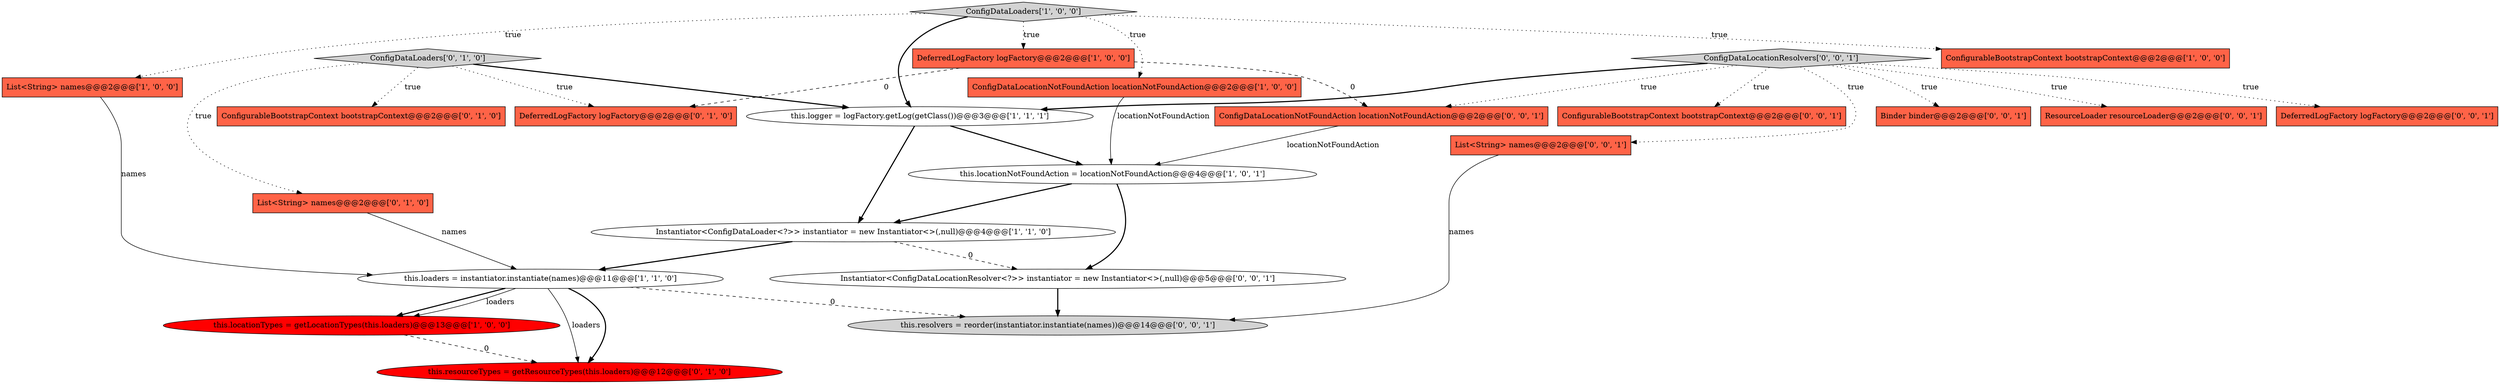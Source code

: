 digraph {
0 [style = filled, label = "Instantiator<ConfigDataLoader<?>> instantiator = new Instantiator<>(,null)@@@4@@@['1', '1', '0']", fillcolor = white, shape = ellipse image = "AAA0AAABBB1BBB"];
4 [style = filled, label = "ConfigurableBootstrapContext bootstrapContext@@@2@@@['1', '0', '0']", fillcolor = tomato, shape = box image = "AAA0AAABBB1BBB"];
17 [style = filled, label = "this.resolvers = reorder(instantiator.instantiate(names))@@@14@@@['0', '0', '1']", fillcolor = lightgray, shape = ellipse image = "AAA0AAABBB3BBB"];
8 [style = filled, label = "DeferredLogFactory logFactory@@@2@@@['1', '0', '0']", fillcolor = tomato, shape = box image = "AAA1AAABBB1BBB"];
7 [style = filled, label = "List<String> names@@@2@@@['1', '0', '0']", fillcolor = tomato, shape = box image = "AAA0AAABBB1BBB"];
19 [style = filled, label = "ConfigurableBootstrapContext bootstrapContext@@@2@@@['0', '0', '1']", fillcolor = tomato, shape = box image = "AAA0AAABBB3BBB"];
21 [style = filled, label = "Instantiator<ConfigDataLocationResolver<?>> instantiator = new Instantiator<>(,null)@@@5@@@['0', '0', '1']", fillcolor = white, shape = ellipse image = "AAA0AAABBB3BBB"];
2 [style = filled, label = "this.logger = logFactory.getLog(getClass())@@@3@@@['1', '1', '1']", fillcolor = white, shape = ellipse image = "AAA0AAABBB1BBB"];
16 [style = filled, label = "ConfigDataLocationResolvers['0', '0', '1']", fillcolor = lightgray, shape = diamond image = "AAA0AAABBB3BBB"];
10 [style = filled, label = "this.resourceTypes = getResourceTypes(this.loaders)@@@12@@@['0', '1', '0']", fillcolor = red, shape = ellipse image = "AAA1AAABBB2BBB"];
13 [style = filled, label = "ConfigurableBootstrapContext bootstrapContext@@@2@@@['0', '1', '0']", fillcolor = tomato, shape = box image = "AAA0AAABBB2BBB"];
20 [style = filled, label = "List<String> names@@@2@@@['0', '0', '1']", fillcolor = tomato, shape = box image = "AAA0AAABBB3BBB"];
23 [style = filled, label = "ConfigDataLocationNotFoundAction locationNotFoundAction@@@2@@@['0', '0', '1']", fillcolor = tomato, shape = box image = "AAA0AAABBB3BBB"];
6 [style = filled, label = "ConfigDataLoaders['1', '0', '0']", fillcolor = lightgray, shape = diamond image = "AAA0AAABBB1BBB"];
15 [style = filled, label = "Binder binder@@@2@@@['0', '0', '1']", fillcolor = tomato, shape = box image = "AAA0AAABBB3BBB"];
18 [style = filled, label = "ResourceLoader resourceLoader@@@2@@@['0', '0', '1']", fillcolor = tomato, shape = box image = "AAA0AAABBB3BBB"];
22 [style = filled, label = "DeferredLogFactory logFactory@@@2@@@['0', '0', '1']", fillcolor = tomato, shape = box image = "AAA0AAABBB3BBB"];
9 [style = filled, label = "this.locationNotFoundAction = locationNotFoundAction@@@4@@@['1', '0', '1']", fillcolor = white, shape = ellipse image = "AAA0AAABBB1BBB"];
12 [style = filled, label = "ConfigDataLoaders['0', '1', '0']", fillcolor = lightgray, shape = diamond image = "AAA0AAABBB2BBB"];
5 [style = filled, label = "this.locationTypes = getLocationTypes(this.loaders)@@@13@@@['1', '0', '0']", fillcolor = red, shape = ellipse image = "AAA1AAABBB1BBB"];
11 [style = filled, label = "List<String> names@@@2@@@['0', '1', '0']", fillcolor = tomato, shape = box image = "AAA0AAABBB2BBB"];
1 [style = filled, label = "this.loaders = instantiator.instantiate(names)@@@11@@@['1', '1', '0']", fillcolor = white, shape = ellipse image = "AAA0AAABBB1BBB"];
14 [style = filled, label = "DeferredLogFactory logFactory@@@2@@@['0', '1', '0']", fillcolor = tomato, shape = box image = "AAA1AAABBB2BBB"];
3 [style = filled, label = "ConfigDataLocationNotFoundAction locationNotFoundAction@@@2@@@['1', '0', '0']", fillcolor = tomato, shape = box image = "AAA0AAABBB1BBB"];
1->5 [style = bold, label=""];
16->19 [style = dotted, label="true"];
9->0 [style = bold, label=""];
20->17 [style = solid, label="names"];
11->1 [style = solid, label="names"];
23->9 [style = solid, label="locationNotFoundAction"];
7->1 [style = solid, label="names"];
16->20 [style = dotted, label="true"];
2->9 [style = bold, label=""];
1->5 [style = solid, label="loaders"];
16->22 [style = dotted, label="true"];
16->2 [style = bold, label=""];
8->14 [style = dashed, label="0"];
16->23 [style = dotted, label="true"];
1->10 [style = solid, label="loaders"];
6->2 [style = bold, label=""];
12->11 [style = dotted, label="true"];
12->14 [style = dotted, label="true"];
12->2 [style = bold, label=""];
3->9 [style = solid, label="locationNotFoundAction"];
2->0 [style = bold, label=""];
12->13 [style = dotted, label="true"];
1->17 [style = dashed, label="0"];
6->4 [style = dotted, label="true"];
5->10 [style = dashed, label="0"];
6->8 [style = dotted, label="true"];
0->21 [style = dashed, label="0"];
0->1 [style = bold, label=""];
9->21 [style = bold, label=""];
6->7 [style = dotted, label="true"];
6->3 [style = dotted, label="true"];
1->10 [style = bold, label=""];
21->17 [style = bold, label=""];
8->23 [style = dashed, label="0"];
16->15 [style = dotted, label="true"];
16->18 [style = dotted, label="true"];
}

